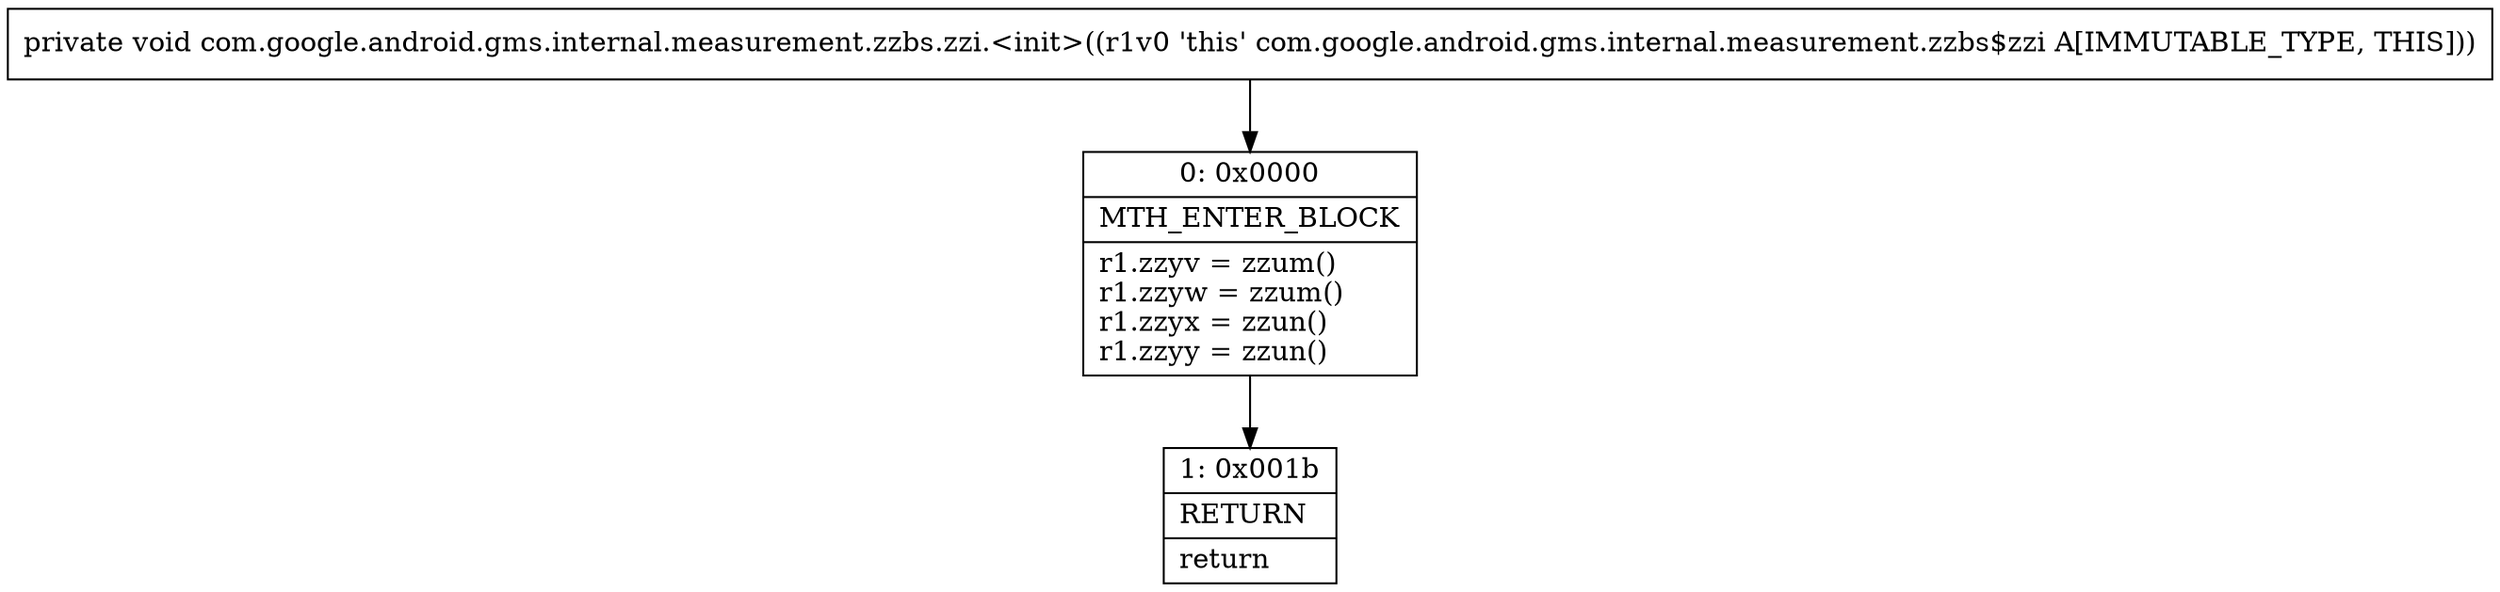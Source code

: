 digraph "CFG forcom.google.android.gms.internal.measurement.zzbs.zzi.\<init\>()V" {
Node_0 [shape=record,label="{0\:\ 0x0000|MTH_ENTER_BLOCK\l|r1.zzyv = zzum()\lr1.zzyw = zzum()\lr1.zzyx = zzun()\lr1.zzyy = zzun()\l}"];
Node_1 [shape=record,label="{1\:\ 0x001b|RETURN\l|return\l}"];
MethodNode[shape=record,label="{private void com.google.android.gms.internal.measurement.zzbs.zzi.\<init\>((r1v0 'this' com.google.android.gms.internal.measurement.zzbs$zzi A[IMMUTABLE_TYPE, THIS])) }"];
MethodNode -> Node_0;
Node_0 -> Node_1;
}

